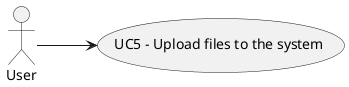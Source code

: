 @startuml

left to right direction
actor User

usecase UC5 as "UC5 - Upload files to the system"
User --> UC5

@enduml